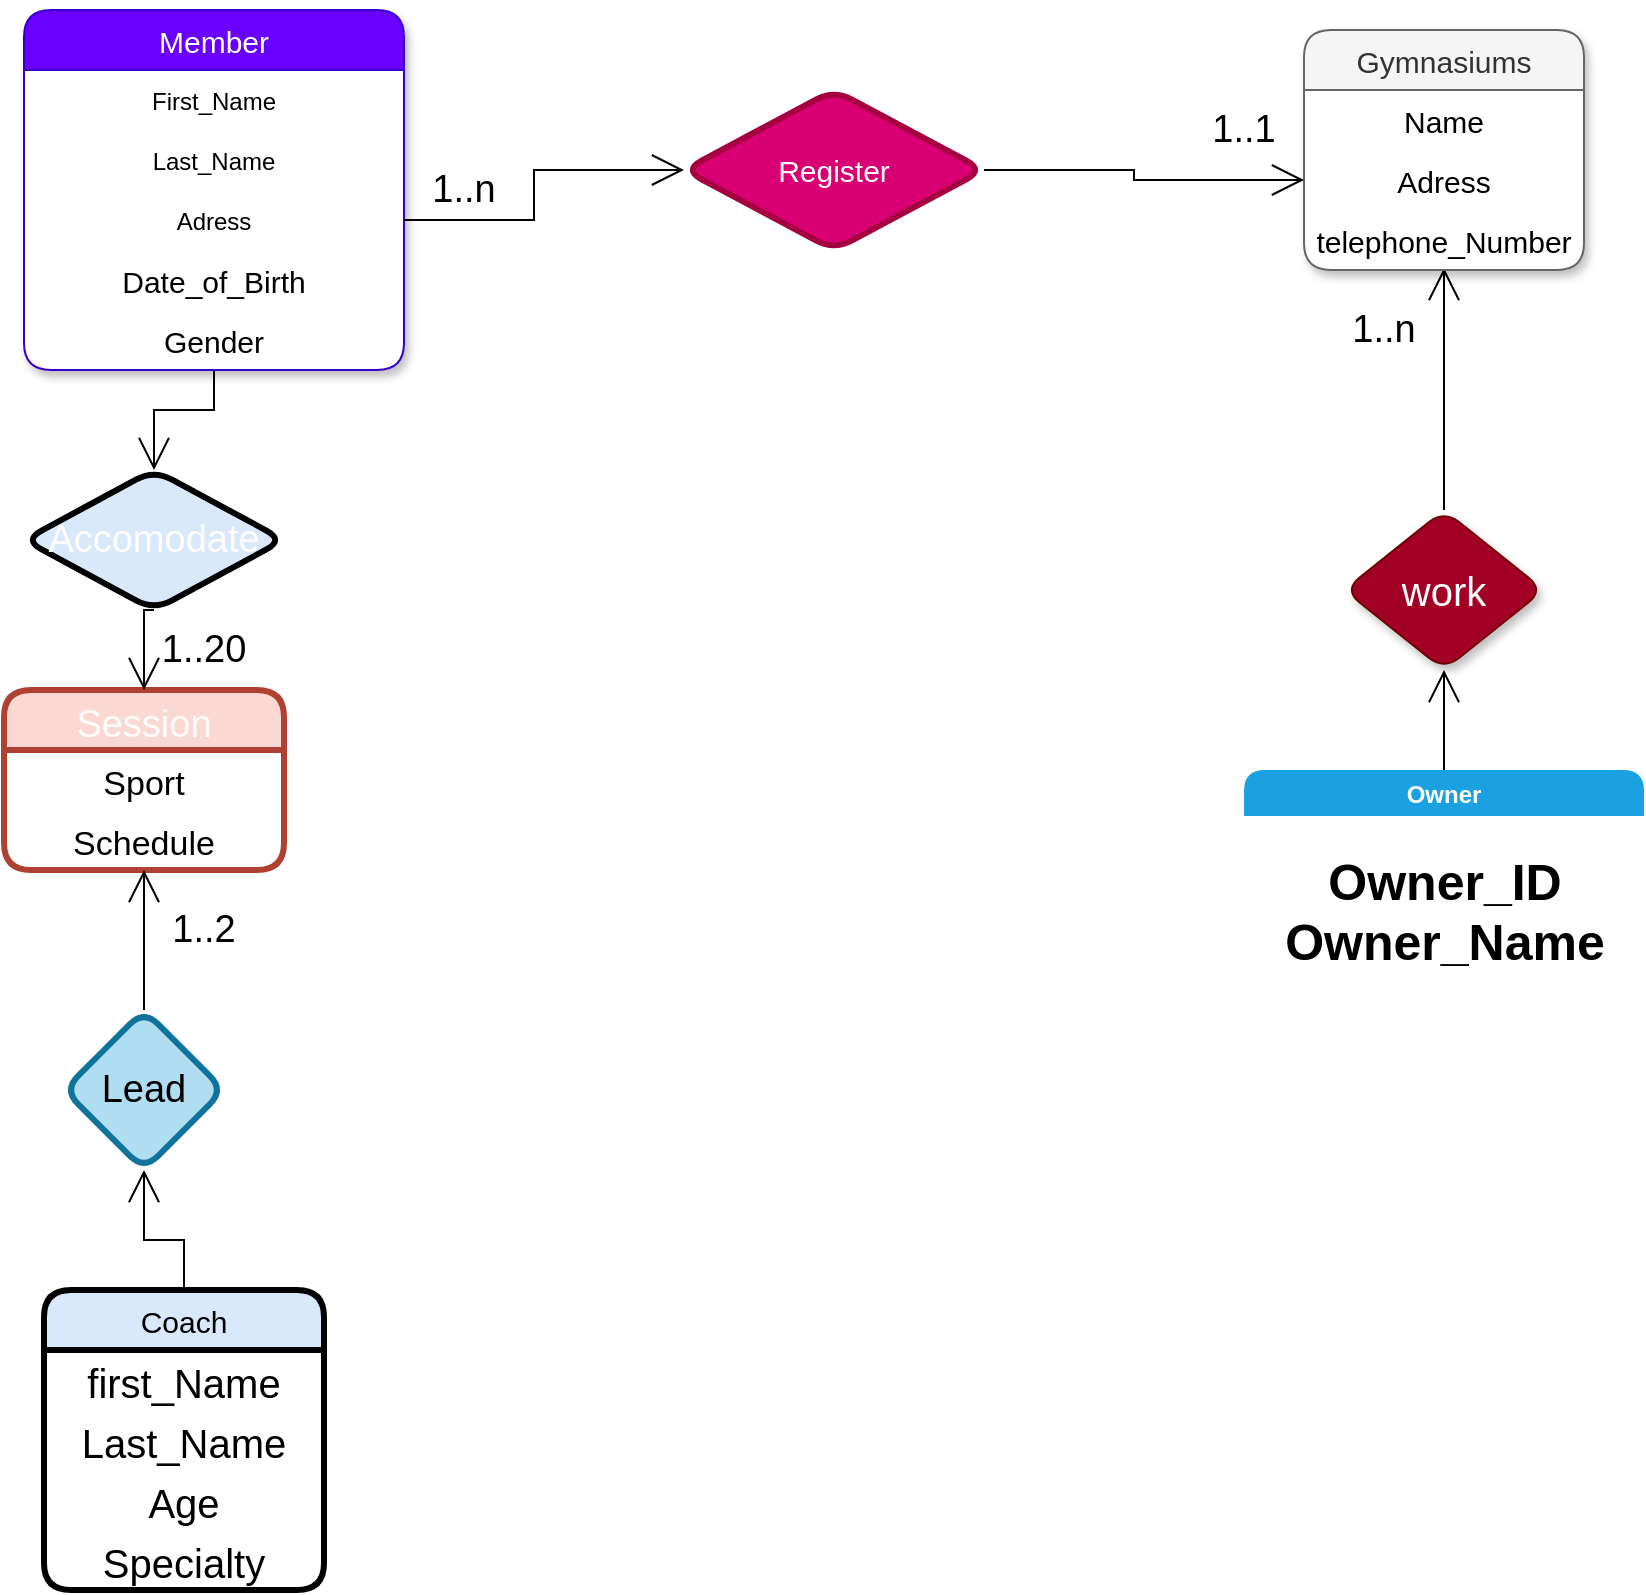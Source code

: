 <mxfile version="15.3.3" type="github">
  <diagram id="R2lEEEUBdFMjLlhIrx00" name="Page-1">
    <mxGraphModel dx="1378" dy="805" grid="1" gridSize="10" guides="1" tooltips="1" connect="1" arrows="1" fold="1" page="1" pageScale="1" pageWidth="850" pageHeight="1100" math="0" shadow="0" extFonts="Permanent Marker^https://fonts.googleapis.com/css?family=Permanent+Marker">
      <root>
        <mxCell id="0" />
        <mxCell id="1" parent="0" />
        <mxCell id="xJj9gay0s5eyYbDpVhSb-6" style="edgeStyle=none;curved=1;rounded=0;orthogonalLoop=1;jettySize=auto;html=1;exitX=0.5;exitY=0;exitDx=0;exitDy=0;entryX=0.5;entryY=1;entryDx=0;entryDy=0;endArrow=open;startSize=14;endSize=14;sourcePerimeterSpacing=8;targetPerimeterSpacing=8;" edge="1" parent="1" source="xJj9gay0s5eyYbDpVhSb-1" target="xJj9gay0s5eyYbDpVhSb-5">
          <mxGeometry relative="1" as="geometry" />
        </mxCell>
        <mxCell id="xJj9gay0s5eyYbDpVhSb-1" value="Owner" style="swimlane;hachureGap=4;pointerEvents=0;rounded=1;shadow=0;strokeWidth=3;fillColor=#1ba1e2;strokeColor=none;fontColor=#ffffff;swimlaneFillColor=default;" vertex="1" parent="1">
          <mxGeometry x="640" y="600" width="200" height="130" as="geometry" />
        </mxCell>
        <mxCell id="xJj9gay0s5eyYbDpVhSb-4" value="&lt;font style=&quot;font-size: 25px&quot;&gt;&lt;b&gt;Owner_ID&lt;br&gt;Owner_Name&lt;/b&gt;&lt;/font&gt;" style="text;html=1;align=center;verticalAlign=middle;resizable=0;points=[];autosize=1;strokeColor=none;fillColor=none;" vertex="1" parent="xJj9gay0s5eyYbDpVhSb-1">
          <mxGeometry x="10" y="50" width="180" height="40" as="geometry" />
        </mxCell>
        <mxCell id="xJj9gay0s5eyYbDpVhSb-11" style="edgeStyle=none;curved=1;rounded=0;orthogonalLoop=1;jettySize=auto;html=1;exitX=0.5;exitY=0;exitDx=0;exitDy=0;fontSize=15;endArrow=open;startSize=14;endSize=14;sourcePerimeterSpacing=8;targetPerimeterSpacing=8;entryX=0.5;entryY=0.967;entryDx=0;entryDy=0;entryPerimeter=0;" edge="1" parent="1" source="xJj9gay0s5eyYbDpVhSb-5" target="xJj9gay0s5eyYbDpVhSb-10">
          <mxGeometry relative="1" as="geometry">
            <mxPoint x="649" y="345" as="targetPoint" />
          </mxGeometry>
        </mxCell>
        <mxCell id="xJj9gay0s5eyYbDpVhSb-5" value="&lt;font style=&quot;font-size: 20px&quot;&gt;work&lt;/font&gt;" style="rhombus;whiteSpace=wrap;html=1;rounded=1;shadow=1;hachureGap=4;pointerEvents=0;fillColor=#a20025;strokeColor=#6F0000;fontColor=#ffffff;" vertex="1" parent="1">
          <mxGeometry x="690" y="470" width="100" height="80" as="geometry" />
        </mxCell>
        <mxCell id="xJj9gay0s5eyYbDpVhSb-7" value="Gymnasiums" style="swimlane;fontStyle=0;childLayout=stackLayout;horizontal=1;startSize=30;horizontalStack=0;resizeParent=1;resizeParentMax=0;resizeLast=0;collapsible=1;marginBottom=0;rounded=1;shadow=1;hachureGap=4;pointerEvents=0;fontSize=15;swimlaneFillColor=default;fillColor=#f5f5f5;strokeColor=#666666;fontColor=#333333;" vertex="1" parent="1">
          <mxGeometry x="670" y="230" width="140" height="120" as="geometry" />
        </mxCell>
        <mxCell id="xJj9gay0s5eyYbDpVhSb-8" value="Name" style="text;strokeColor=none;fillColor=none;align=center;verticalAlign=middle;spacingLeft=4;spacingRight=4;overflow=hidden;points=[[0,0.5],[1,0.5]];portConstraint=eastwest;rotatable=0;fontSize=15;" vertex="1" parent="xJj9gay0s5eyYbDpVhSb-7">
          <mxGeometry y="30" width="140" height="30" as="geometry" />
        </mxCell>
        <mxCell id="xJj9gay0s5eyYbDpVhSb-9" value="Adress" style="text;strokeColor=none;fillColor=none;align=center;verticalAlign=middle;spacingLeft=4;spacingRight=4;overflow=hidden;points=[[0,0.5],[1,0.5]];portConstraint=eastwest;rotatable=0;fontSize=15;" vertex="1" parent="xJj9gay0s5eyYbDpVhSb-7">
          <mxGeometry y="60" width="140" height="30" as="geometry" />
        </mxCell>
        <mxCell id="xJj9gay0s5eyYbDpVhSb-10" value="telephone_Number" style="text;strokeColor=none;fillColor=none;align=center;verticalAlign=middle;spacingLeft=4;spacingRight=4;overflow=hidden;points=[[0,0.5],[1,0.5]];portConstraint=eastwest;rotatable=0;fontSize=15;" vertex="1" parent="xJj9gay0s5eyYbDpVhSb-7">
          <mxGeometry y="90" width="140" height="30" as="geometry" />
        </mxCell>
        <mxCell id="xJj9gay0s5eyYbDpVhSb-42" style="edgeStyle=orthogonalEdgeStyle;rounded=0;orthogonalLoop=1;jettySize=auto;html=1;exitX=0.5;exitY=1;exitDx=0;exitDy=0;fontSize=19;fontColor=#FFFCFC;endArrow=open;startSize=14;endSize=14;sourcePerimeterSpacing=8;targetPerimeterSpacing=8;entryX=0.5;entryY=0;entryDx=0;entryDy=0;" edge="1" parent="1" source="xJj9gay0s5eyYbDpVhSb-12" target="xJj9gay0s5eyYbDpVhSb-43">
          <mxGeometry relative="1" as="geometry">
            <mxPoint x="90" y="460" as="targetPoint" />
          </mxGeometry>
        </mxCell>
        <mxCell id="xJj9gay0s5eyYbDpVhSb-12" value="Member" style="swimlane;fontStyle=0;childLayout=stackLayout;horizontal=1;startSize=30;horizontalStack=0;resizeParent=1;resizeParentMax=0;resizeLast=0;collapsible=1;marginBottom=0;rounded=1;shadow=1;hachureGap=4;pointerEvents=0;fontSize=15;fillColor=#6a00ff;align=center;strokeColor=#3700CC;fontColor=#ffffff;swimlaneFillColor=default;" vertex="1" parent="1">
          <mxGeometry x="30" y="220" width="190" height="180" as="geometry" />
        </mxCell>
        <mxCell id="xJj9gay0s5eyYbDpVhSb-13" value="First_Name" style="text;strokeColor=none;fillColor=none;align=center;verticalAlign=middle;spacingLeft=4;spacingRight=4;overflow=hidden;points=[[0,0.5],[1,0.5]];portConstraint=eastwest;rotatable=0;" vertex="1" parent="xJj9gay0s5eyYbDpVhSb-12">
          <mxGeometry y="30" width="190" height="30" as="geometry" />
        </mxCell>
        <mxCell id="xJj9gay0s5eyYbDpVhSb-14" value="Last_Name" style="text;strokeColor=none;fillColor=none;align=center;verticalAlign=middle;spacingLeft=4;spacingRight=4;overflow=hidden;points=[[0,0.5],[1,0.5]];portConstraint=eastwest;rotatable=0;" vertex="1" parent="xJj9gay0s5eyYbDpVhSb-12">
          <mxGeometry y="60" width="190" height="30" as="geometry" />
        </mxCell>
        <mxCell id="xJj9gay0s5eyYbDpVhSb-15" value="Adress" style="text;strokeColor=none;fillColor=none;align=center;verticalAlign=middle;spacingLeft=4;spacingRight=4;overflow=hidden;points=[[0,0.5],[1,0.5]];portConstraint=eastwest;rotatable=0;" vertex="1" parent="xJj9gay0s5eyYbDpVhSb-12">
          <mxGeometry y="90" width="190" height="30" as="geometry" />
        </mxCell>
        <mxCell id="xJj9gay0s5eyYbDpVhSb-18" value="Date_of_Birth" style="text;strokeColor=none;fillColor=none;align=center;verticalAlign=middle;spacingLeft=4;spacingRight=4;overflow=hidden;points=[[0,0.5],[1,0.5]];portConstraint=eastwest;rotatable=0;rounded=1;shadow=1;hachureGap=4;pointerEvents=0;fontSize=15;" vertex="1" parent="xJj9gay0s5eyYbDpVhSb-12">
          <mxGeometry y="120" width="190" height="30" as="geometry" />
        </mxCell>
        <mxCell id="xJj9gay0s5eyYbDpVhSb-17" value="Gender" style="text;strokeColor=none;fillColor=none;align=center;verticalAlign=middle;spacingLeft=4;spacingRight=4;overflow=hidden;points=[[0,0.5],[1,0.5]];portConstraint=eastwest;rotatable=0;rounded=1;shadow=1;hachureGap=4;pointerEvents=0;fontSize=15;" vertex="1" parent="xJj9gay0s5eyYbDpVhSb-12">
          <mxGeometry y="150" width="190" height="30" as="geometry" />
        </mxCell>
        <mxCell id="xJj9gay0s5eyYbDpVhSb-24" style="edgeStyle=orthogonalEdgeStyle;rounded=0;orthogonalLoop=1;jettySize=auto;html=1;exitX=1;exitY=0.5;exitDx=0;exitDy=0;entryX=0;entryY=0.5;entryDx=0;entryDy=0;fontSize=15;endArrow=open;startSize=14;endSize=14;sourcePerimeterSpacing=8;targetPerimeterSpacing=8;" edge="1" parent="1" source="xJj9gay0s5eyYbDpVhSb-22" target="xJj9gay0s5eyYbDpVhSb-9">
          <mxGeometry relative="1" as="geometry" />
        </mxCell>
        <mxCell id="xJj9gay0s5eyYbDpVhSb-22" value="&lt;font color=&quot;#fffcfc&quot;&gt;Register&lt;/font&gt;" style="rhombus;whiteSpace=wrap;html=1;rounded=1;shadow=0;hachureGap=4;pointerEvents=0;fontSize=15;strokeWidth=3;fillColor=#d80073;align=center;strokeColor=#A50040;fontColor=#ffffff;" vertex="1" parent="1">
          <mxGeometry x="360" y="260" width="150" height="80" as="geometry" />
        </mxCell>
        <mxCell id="xJj9gay0s5eyYbDpVhSb-23" style="edgeStyle=orthogonalEdgeStyle;rounded=0;orthogonalLoop=1;jettySize=auto;html=1;exitX=1;exitY=0.5;exitDx=0;exitDy=0;entryX=0;entryY=0.5;entryDx=0;entryDy=0;fontSize=15;endArrow=open;startSize=14;endSize=14;sourcePerimeterSpacing=8;targetPerimeterSpacing=8;" edge="1" parent="1" source="xJj9gay0s5eyYbDpVhSb-15" target="xJj9gay0s5eyYbDpVhSb-22">
          <mxGeometry relative="1" as="geometry" />
        </mxCell>
        <mxCell id="xJj9gay0s5eyYbDpVhSb-25" value="Session" style="swimlane;fontStyle=0;childLayout=stackLayout;horizontal=1;startSize=30;horizontalStack=0;resizeParent=1;resizeParentMax=0;resizeLast=0;collapsible=1;marginBottom=0;rounded=1;shadow=0;hachureGap=4;pointerEvents=0;fontSize=19;strokeWidth=3;fillColor=#fad9d5;align=center;swimlaneFillColor=default;strokeColor=#ae4132;fontColor=#FFFCFC;" vertex="1" parent="1">
          <mxGeometry x="20" y="560" width="140" height="90" as="geometry" />
        </mxCell>
        <mxCell id="xJj9gay0s5eyYbDpVhSb-26" value="Sport" style="text;strokeColor=none;fillColor=none;align=center;verticalAlign=middle;spacingLeft=4;spacingRight=4;overflow=hidden;points=[[0,0.5],[1,0.5]];portConstraint=eastwest;rotatable=0;fontSize=17;" vertex="1" parent="xJj9gay0s5eyYbDpVhSb-25">
          <mxGeometry y="30" width="140" height="30" as="geometry" />
        </mxCell>
        <mxCell id="xJj9gay0s5eyYbDpVhSb-27" value="Schedule" style="text;strokeColor=none;fillColor=none;align=center;verticalAlign=middle;spacingLeft=4;spacingRight=4;overflow=hidden;points=[[0,0.5],[1,0.5]];portConstraint=eastwest;rotatable=0;fontSize=17;" vertex="1" parent="xJj9gay0s5eyYbDpVhSb-25">
          <mxGeometry y="60" width="140" height="30" as="geometry" />
        </mxCell>
        <mxCell id="xJj9gay0s5eyYbDpVhSb-37" value="" style="edgeStyle=orthogonalEdgeStyle;rounded=0;orthogonalLoop=1;jettySize=auto;html=1;fontSize=19;fontColor=#FFFCFC;endArrow=open;startSize=14;endSize=14;sourcePerimeterSpacing=8;targetPerimeterSpacing=8;entryX=0.5;entryY=1;entryDx=0;entryDy=0;exitX=0.5;exitY=0;exitDx=0;exitDy=0;exitPerimeter=0;" edge="1" parent="1" source="xJj9gay0s5eyYbDpVhSb-29" target="xJj9gay0s5eyYbDpVhSb-34">
          <mxGeometry relative="1" as="geometry" />
        </mxCell>
        <mxCell id="xJj9gay0s5eyYbDpVhSb-29" value="Coach" style="swimlane;fontStyle=0;childLayout=stackLayout;horizontal=1;startSize=30;horizontalStack=0;resizeParent=1;resizeParentMax=0;resizeLast=0;collapsible=1;marginBottom=0;rounded=1;shadow=0;hachureGap=4;pointerEvents=0;fontSize=15;strokeWidth=3;fillColor=#DAE8FC;align=center;swimlaneFillColor=default;" vertex="1" parent="1">
          <mxGeometry x="40" y="860" width="140" height="150" as="geometry" />
        </mxCell>
        <mxCell id="xJj9gay0s5eyYbDpVhSb-30" value="first_Name" style="text;strokeColor=none;fillColor=none;align=center;verticalAlign=middle;spacingLeft=4;spacingRight=4;overflow=hidden;points=[[0,0.5],[1,0.5]];portConstraint=eastwest;rotatable=0;fontSize=20;" vertex="1" parent="xJj9gay0s5eyYbDpVhSb-29">
          <mxGeometry y="30" width="140" height="30" as="geometry" />
        </mxCell>
        <mxCell id="xJj9gay0s5eyYbDpVhSb-31" value="Last_Name" style="text;strokeColor=none;fillColor=none;align=center;verticalAlign=middle;spacingLeft=4;spacingRight=4;overflow=hidden;points=[[0,0.5],[1,0.5]];portConstraint=eastwest;rotatable=0;fontSize=20;" vertex="1" parent="xJj9gay0s5eyYbDpVhSb-29">
          <mxGeometry y="60" width="140" height="30" as="geometry" />
        </mxCell>
        <mxCell id="xJj9gay0s5eyYbDpVhSb-32" value="Age" style="text;strokeColor=none;fillColor=none;align=center;verticalAlign=middle;spacingLeft=4;spacingRight=4;overflow=hidden;points=[[0,0.5],[1,0.5]];portConstraint=eastwest;rotatable=0;fontSize=20;" vertex="1" parent="xJj9gay0s5eyYbDpVhSb-29">
          <mxGeometry y="90" width="140" height="30" as="geometry" />
        </mxCell>
        <mxCell id="xJj9gay0s5eyYbDpVhSb-33" value="Specialty" style="text;strokeColor=none;fillColor=none;align=center;verticalAlign=middle;spacingLeft=4;spacingRight=4;overflow=hidden;points=[[0,0.5],[1,0.5]];portConstraint=eastwest;rotatable=0;rounded=1;shadow=0;hachureGap=4;pointerEvents=0;fontSize=20;" vertex="1" parent="xJj9gay0s5eyYbDpVhSb-29">
          <mxGeometry y="120" width="140" height="30" as="geometry" />
        </mxCell>
        <mxCell id="xJj9gay0s5eyYbDpVhSb-38" value="" style="edgeStyle=orthogonalEdgeStyle;rounded=0;orthogonalLoop=1;jettySize=auto;html=1;fontSize=19;fontColor=#FFFCFC;endArrow=open;startSize=14;endSize=14;sourcePerimeterSpacing=8;targetPerimeterSpacing=8;exitX=0.5;exitY=0;exitDx=0;exitDy=0;" edge="1" parent="1" source="xJj9gay0s5eyYbDpVhSb-34">
          <mxGeometry relative="1" as="geometry">
            <mxPoint x="90" y="650" as="targetPoint" />
          </mxGeometry>
        </mxCell>
        <mxCell id="xJj9gay0s5eyYbDpVhSb-34" value="Lead" style="rhombus;whiteSpace=wrap;html=1;rounded=1;shadow=0;hachureGap=4;pointerEvents=0;fontSize=19;strokeWidth=3;fillColor=#b1ddf0;align=center;strokeColor=#10739e;" vertex="1" parent="1">
          <mxGeometry x="50" y="720" width="80" height="80" as="geometry" />
        </mxCell>
        <mxCell id="xJj9gay0s5eyYbDpVhSb-45" style="edgeStyle=orthogonalEdgeStyle;rounded=0;orthogonalLoop=1;jettySize=auto;html=1;exitX=0.5;exitY=1;exitDx=0;exitDy=0;entryX=0.5;entryY=0;entryDx=0;entryDy=0;fontSize=19;fontColor=#FFFCFC;endArrow=open;startSize=14;endSize=14;sourcePerimeterSpacing=8;targetPerimeterSpacing=8;" edge="1" parent="1" source="xJj9gay0s5eyYbDpVhSb-43" target="xJj9gay0s5eyYbDpVhSb-25">
          <mxGeometry relative="1" as="geometry" />
        </mxCell>
        <mxCell id="xJj9gay0s5eyYbDpVhSb-43" value="Accomodate" style="rhombus;whiteSpace=wrap;html=1;rounded=1;shadow=0;hachureGap=4;pointerEvents=0;fontSize=19;fontColor=#FFFCFC;strokeWidth=3;fillColor=#DAE8FC;align=center;" vertex="1" parent="1">
          <mxGeometry x="30" y="450" width="130" height="70" as="geometry" />
        </mxCell>
        <mxCell id="xJj9gay0s5eyYbDpVhSb-46" value="&lt;font color=&quot;#000000&quot;&gt;1..n&lt;/font&gt;" style="text;html=1;strokeColor=none;fillColor=none;align=center;verticalAlign=middle;whiteSpace=wrap;rounded=0;shadow=0;hachureGap=4;pointerEvents=0;fontSize=19;fontColor=#FFFCFC;" vertex="1" parent="1">
          <mxGeometry x="230" y="300" width="40" height="20" as="geometry" />
        </mxCell>
        <mxCell id="xJj9gay0s5eyYbDpVhSb-47" value="&lt;font color=&quot;#000000&quot;&gt;1..1&lt;/font&gt;" style="text;html=1;strokeColor=none;fillColor=none;align=center;verticalAlign=middle;whiteSpace=wrap;rounded=0;shadow=0;hachureGap=4;pointerEvents=0;fontSize=19;fontColor=#FFFCFC;" vertex="1" parent="1">
          <mxGeometry x="620" y="270" width="40" height="20" as="geometry" />
        </mxCell>
        <mxCell id="xJj9gay0s5eyYbDpVhSb-48" value="&lt;font color=&quot;#000000&quot;&gt;1..2&lt;/font&gt;" style="text;html=1;strokeColor=none;fillColor=none;align=center;verticalAlign=middle;whiteSpace=wrap;rounded=0;shadow=0;hachureGap=4;pointerEvents=0;fontSize=19;fontColor=#FFFCFC;" vertex="1" parent="1">
          <mxGeometry x="100" y="670" width="40" height="20" as="geometry" />
        </mxCell>
        <mxCell id="xJj9gay0s5eyYbDpVhSb-49" value="&lt;font color=&quot;#000000&quot;&gt;1..20&lt;/font&gt;" style="text;html=1;strokeColor=none;fillColor=none;align=center;verticalAlign=middle;whiteSpace=wrap;rounded=0;shadow=0;hachureGap=4;pointerEvents=0;fontSize=19;fontColor=#FFFCFC;" vertex="1" parent="1">
          <mxGeometry x="100" y="530" width="40" height="20" as="geometry" />
        </mxCell>
        <mxCell id="xJj9gay0s5eyYbDpVhSb-50" value="&lt;font color=&quot;#000000&quot;&gt;1..n&lt;/font&gt;" style="text;html=1;strokeColor=none;fillColor=none;align=center;verticalAlign=middle;whiteSpace=wrap;rounded=0;shadow=0;hachureGap=4;pointerEvents=0;fontSize=19;fontColor=#FFFCFC;" vertex="1" parent="1">
          <mxGeometry x="690" y="370" width="40" height="20" as="geometry" />
        </mxCell>
      </root>
    </mxGraphModel>
  </diagram>
</mxfile>
